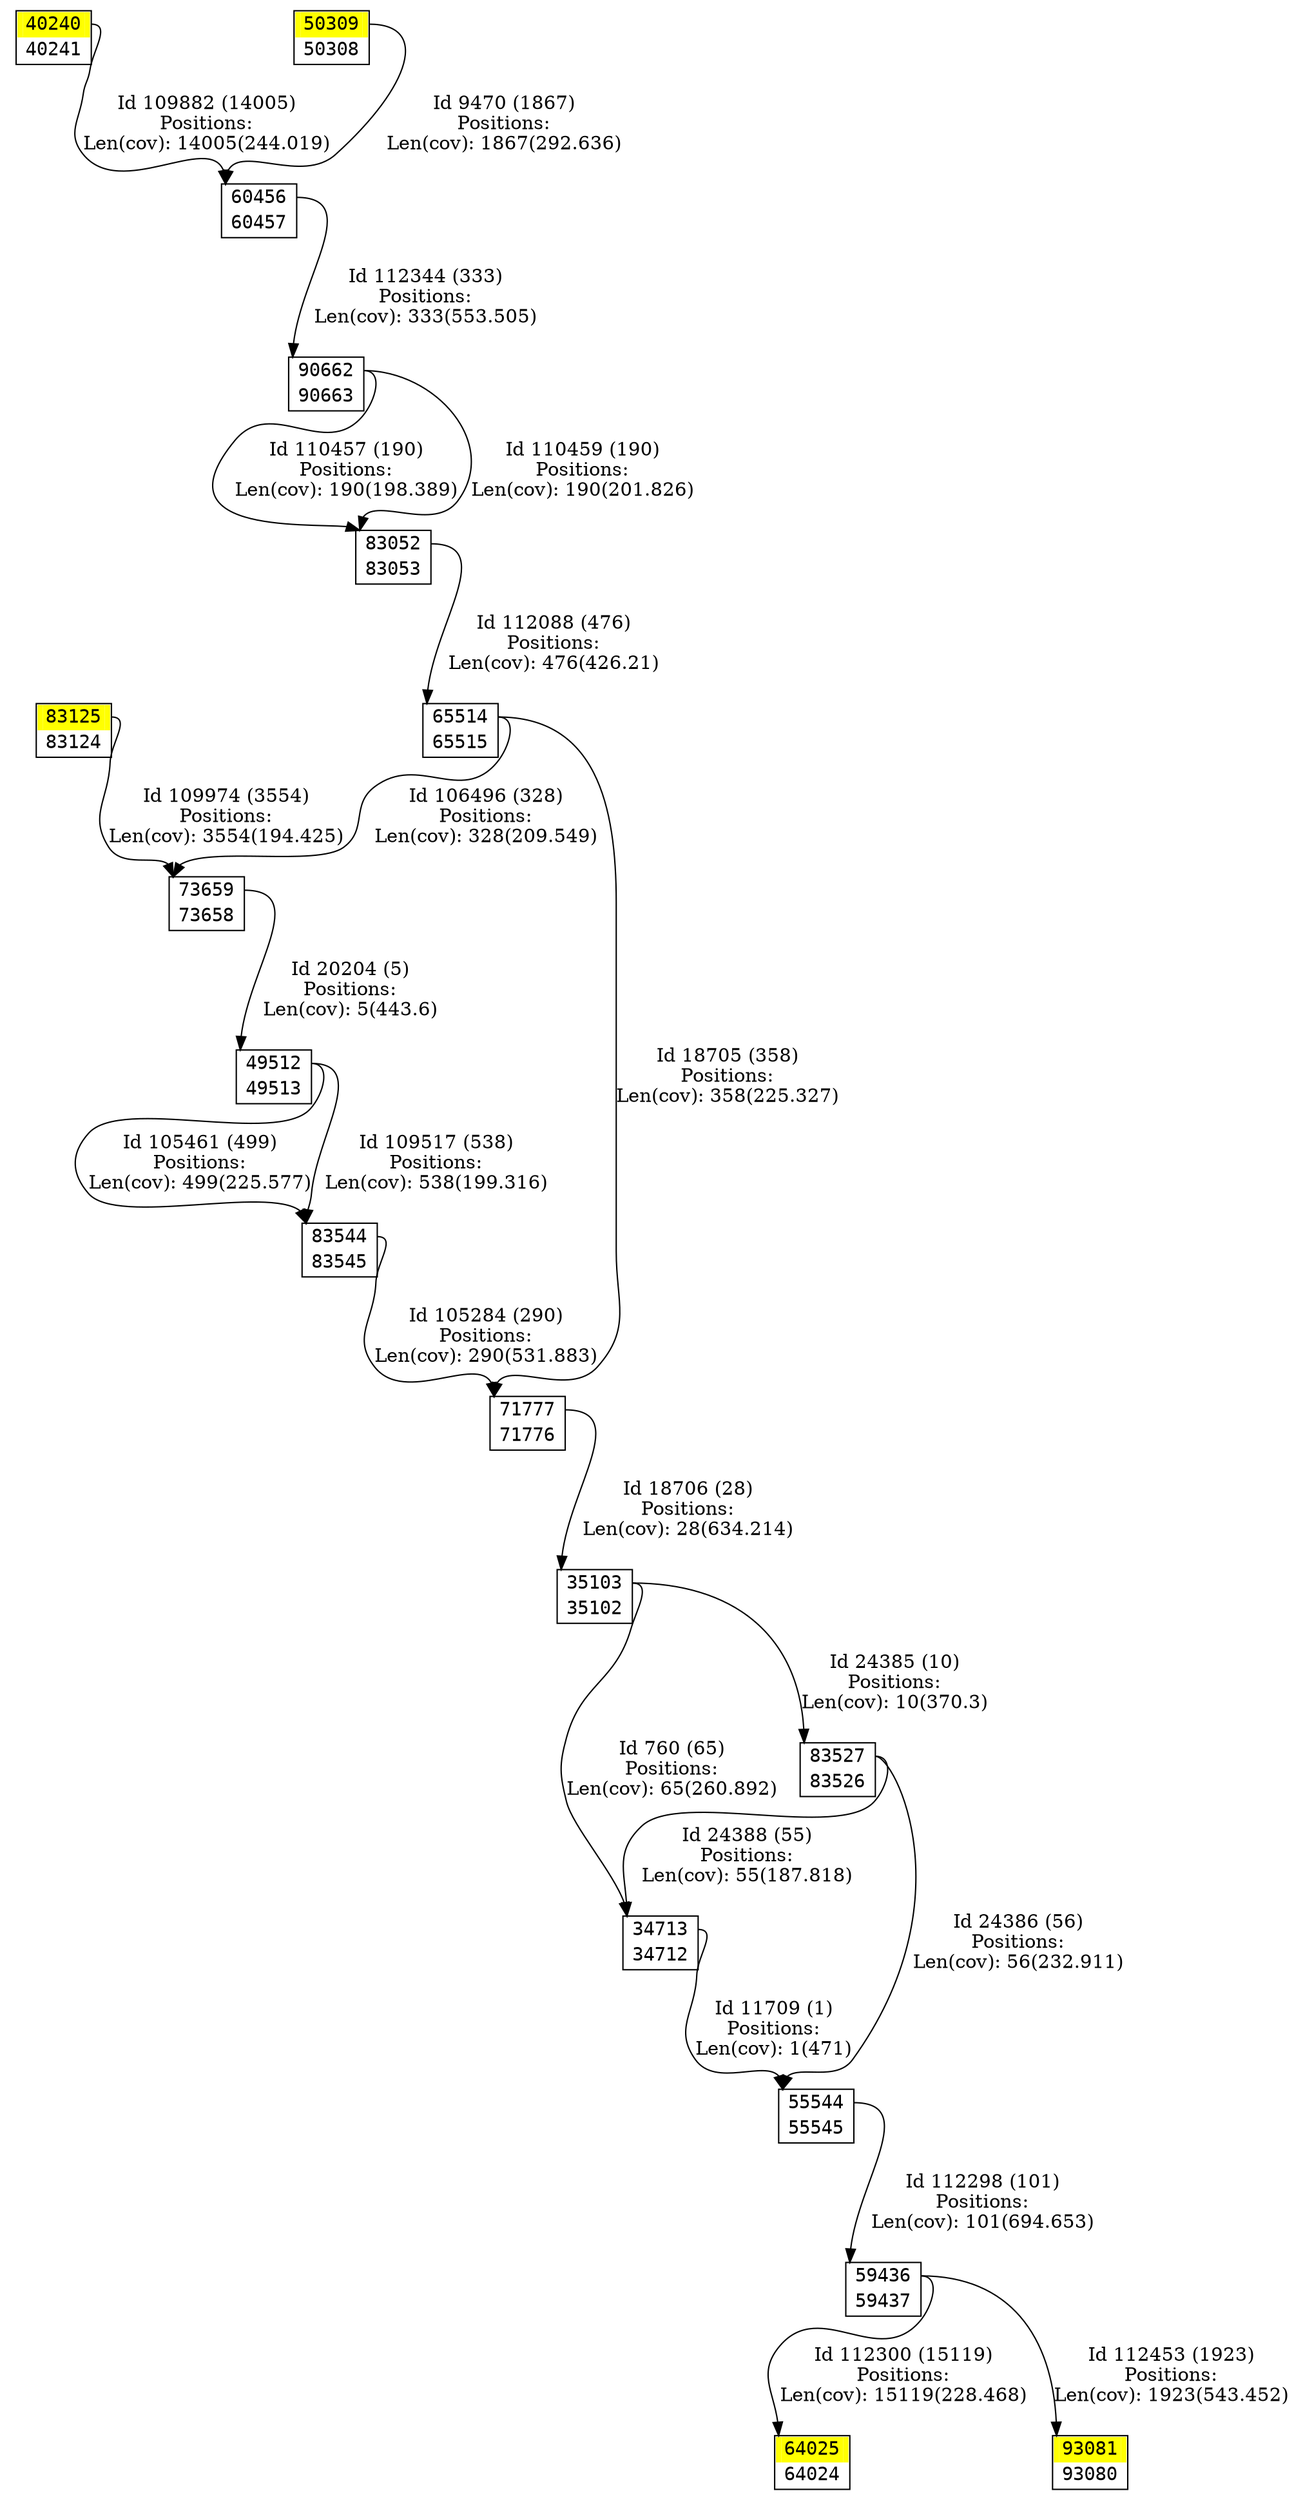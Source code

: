 digraph graph_picture {
node[fontname=<Courier> ,penwidth=<1.8> ,shape=<plaintext> ]
vertex_34712_34713[label=<<TABLE BORDER="1" CELLSPACING="0" >
<TR><TD BORDER="0" PORT = "port_34713_in" color="white" bgcolor="white" ></TD><TD BORDER="0" color="white" bgcolor="white" >34713</TD><TD BORDER="0" PORT = "port_34713_out" color="white" bgcolor="white" ></TD></TR>
<TR><TD BORDER="0" PORT = "port_34712_out" color="white" bgcolor="white" ></TD><TD BORDER="0" color="white" bgcolor="white" >34712</TD><TD BORDER="0" PORT = "port_34712_in" color="white" bgcolor="white" ></TD></TR>
</TABLE>> ,color=<black> ,URL=</vertex/34713.svg> ]
vertex_35102_35103[label=<<TABLE BORDER="1" CELLSPACING="0" >
<TR><TD BORDER="0" PORT = "port_35103_in" color="white" bgcolor="white" ></TD><TD BORDER="0" color="white" bgcolor="white" >35103</TD><TD BORDER="0" PORT = "port_35103_out" color="white" bgcolor="white" ></TD></TR>
<TR><TD BORDER="0" PORT = "port_35102_out" color="white" bgcolor="white" ></TD><TD BORDER="0" color="white" bgcolor="white" >35102</TD><TD BORDER="0" PORT = "port_35102_in" color="white" bgcolor="white" ></TD></TR>
</TABLE>> ,color=<black> ,URL=</vertex/35103.svg> ]
vertex_40240_40241[label=<<TABLE BORDER="1" CELLSPACING="0" >
<TR><TD BORDER="0" PORT = "port_40240_in" color="yellow" bgcolor="yellow" ></TD><TD BORDER="0" color="yellow" bgcolor="yellow" >40240</TD><TD BORDER="0" PORT = "port_40240_out" color="yellow" bgcolor="yellow" ></TD></TR>
<TR><TD BORDER="0" PORT = "port_40241_out" color="white" bgcolor="white" ></TD><TD BORDER="0" color="white" bgcolor="white" >40241</TD><TD BORDER="0" PORT = "port_40241_in" color="white" bgcolor="white" ></TD></TR>
</TABLE>> ,color=<black> ,URL=</vertex/40240.svg> ]
vertex_49512_49513[label=<<TABLE BORDER="1" CELLSPACING="0" >
<TR><TD BORDER="0" PORT = "port_49512_in" color="white" bgcolor="white" ></TD><TD BORDER="0" color="white" bgcolor="white" >49512</TD><TD BORDER="0" PORT = "port_49512_out" color="white" bgcolor="white" ></TD></TR>
<TR><TD BORDER="0" PORT = "port_49513_out" color="white" bgcolor="white" ></TD><TD BORDER="0" color="white" bgcolor="white" >49513</TD><TD BORDER="0" PORT = "port_49513_in" color="white" bgcolor="white" ></TD></TR>
</TABLE>> ,color=<black> ,URL=</vertex/49512.svg> ]
vertex_50308_50309[label=<<TABLE BORDER="1" CELLSPACING="0" >
<TR><TD BORDER="0" PORT = "port_50309_in" color="yellow" bgcolor="yellow" ></TD><TD BORDER="0" color="yellow" bgcolor="yellow" >50309</TD><TD BORDER="0" PORT = "port_50309_out" color="yellow" bgcolor="yellow" ></TD></TR>
<TR><TD BORDER="0" PORT = "port_50308_out" color="white" bgcolor="white" ></TD><TD BORDER="0" color="white" bgcolor="white" >50308</TD><TD BORDER="0" PORT = "port_50308_in" color="white" bgcolor="white" ></TD></TR>
</TABLE>> ,color=<black> ,URL=</vertex/50309.svg> ]
vertex_55544_55545[label=<<TABLE BORDER="1" CELLSPACING="0" >
<TR><TD BORDER="0" PORT = "port_55544_in" color="white" bgcolor="white" ></TD><TD BORDER="0" color="white" bgcolor="white" >55544</TD><TD BORDER="0" PORT = "port_55544_out" color="white" bgcolor="white" ></TD></TR>
<TR><TD BORDER="0" PORT = "port_55545_out" color="white" bgcolor="white" ></TD><TD BORDER="0" color="white" bgcolor="white" >55545</TD><TD BORDER="0" PORT = "port_55545_in" color="white" bgcolor="white" ></TD></TR>
</TABLE>> ,color=<black> ,URL=</vertex/55544.svg> ]
vertex_59436_59437[label=<<TABLE BORDER="1" CELLSPACING="0" >
<TR><TD BORDER="0" PORT = "port_59436_in" color="white" bgcolor="white" ></TD><TD BORDER="0" color="white" bgcolor="white" >59436</TD><TD BORDER="0" PORT = "port_59436_out" color="white" bgcolor="white" ></TD></TR>
<TR><TD BORDER="0" PORT = "port_59437_out" color="white" bgcolor="white" ></TD><TD BORDER="0" color="white" bgcolor="white" >59437</TD><TD BORDER="0" PORT = "port_59437_in" color="white" bgcolor="white" ></TD></TR>
</TABLE>> ,color=<black> ,URL=</vertex/59436.svg> ]
vertex_60456_60457[label=<<TABLE BORDER="1" CELLSPACING="0" >
<TR><TD BORDER="0" PORT = "port_60456_in" color="white" bgcolor="white" ></TD><TD BORDER="0" color="white" bgcolor="white" >60456</TD><TD BORDER="0" PORT = "port_60456_out" color="white" bgcolor="white" ></TD></TR>
<TR><TD BORDER="0" PORT = "port_60457_out" color="white" bgcolor="white" ></TD><TD BORDER="0" color="white" bgcolor="white" >60457</TD><TD BORDER="0" PORT = "port_60457_in" color="white" bgcolor="white" ></TD></TR>
</TABLE>> ,color=<black> ,URL=</vertex/60456.svg> ]
vertex_64024_64025[label=<<TABLE BORDER="1" CELLSPACING="0" >
<TR><TD BORDER="0" PORT = "port_64025_in" color="yellow" bgcolor="yellow" ></TD><TD BORDER="0" color="yellow" bgcolor="yellow" >64025</TD><TD BORDER="0" PORT = "port_64025_out" color="yellow" bgcolor="yellow" ></TD></TR>
<TR><TD BORDER="0" PORT = "port_64024_out" color="white" bgcolor="white" ></TD><TD BORDER="0" color="white" bgcolor="white" >64024</TD><TD BORDER="0" PORT = "port_64024_in" color="white" bgcolor="white" ></TD></TR>
</TABLE>> ,color=<black> ,URL=</vertex/64025.svg> ]
vertex_65514_65515[label=<<TABLE BORDER="1" CELLSPACING="0" >
<TR><TD BORDER="0" PORT = "port_65514_in" color="white" bgcolor="white" ></TD><TD BORDER="0" color="white" bgcolor="white" >65514</TD><TD BORDER="0" PORT = "port_65514_out" color="white" bgcolor="white" ></TD></TR>
<TR><TD BORDER="0" PORT = "port_65515_out" color="white" bgcolor="white" ></TD><TD BORDER="0" color="white" bgcolor="white" >65515</TD><TD BORDER="0" PORT = "port_65515_in" color="white" bgcolor="white" ></TD></TR>
</TABLE>> ,color=<black> ,URL=</vertex/65514.svg> ]
vertex_71776_71777[label=<<TABLE BORDER="1" CELLSPACING="0" >
<TR><TD BORDER="0" PORT = "port_71777_in" color="white" bgcolor="white" ></TD><TD BORDER="0" color="white" bgcolor="white" >71777</TD><TD BORDER="0" PORT = "port_71777_out" color="white" bgcolor="white" ></TD></TR>
<TR><TD BORDER="0" PORT = "port_71776_out" color="white" bgcolor="white" ></TD><TD BORDER="0" color="white" bgcolor="white" >71776</TD><TD BORDER="0" PORT = "port_71776_in" color="white" bgcolor="white" ></TD></TR>
</TABLE>> ,color=<black> ,URL=</vertex/71777.svg> ]
vertex_73658_73659[label=<<TABLE BORDER="1" CELLSPACING="0" >
<TR><TD BORDER="0" PORT = "port_73659_in" color="white" bgcolor="white" ></TD><TD BORDER="0" color="white" bgcolor="white" >73659</TD><TD BORDER="0" PORT = "port_73659_out" color="white" bgcolor="white" ></TD></TR>
<TR><TD BORDER="0" PORT = "port_73658_out" color="white" bgcolor="white" ></TD><TD BORDER="0" color="white" bgcolor="white" >73658</TD><TD BORDER="0" PORT = "port_73658_in" color="white" bgcolor="white" ></TD></TR>
</TABLE>> ,color=<black> ,URL=</vertex/73659.svg> ]
vertex_83052_83053[label=<<TABLE BORDER="1" CELLSPACING="0" >
<TR><TD BORDER="0" PORT = "port_83052_in" color="white" bgcolor="white" ></TD><TD BORDER="0" color="white" bgcolor="white" >83052</TD><TD BORDER="0" PORT = "port_83052_out" color="white" bgcolor="white" ></TD></TR>
<TR><TD BORDER="0" PORT = "port_83053_out" color="white" bgcolor="white" ></TD><TD BORDER="0" color="white" bgcolor="white" >83053</TD><TD BORDER="0" PORT = "port_83053_in" color="white" bgcolor="white" ></TD></TR>
</TABLE>> ,color=<black> ,URL=</vertex/83052.svg> ]
vertex_83124_83125[label=<<TABLE BORDER="1" CELLSPACING="0" >
<TR><TD BORDER="0" PORT = "port_83125_in" color="yellow" bgcolor="yellow" ></TD><TD BORDER="0" color="yellow" bgcolor="yellow" >83125</TD><TD BORDER="0" PORT = "port_83125_out" color="yellow" bgcolor="yellow" ></TD></TR>
<TR><TD BORDER="0" PORT = "port_83124_out" color="white" bgcolor="white" ></TD><TD BORDER="0" color="white" bgcolor="white" >83124</TD><TD BORDER="0" PORT = "port_83124_in" color="white" bgcolor="white" ></TD></TR>
</TABLE>> ,color=<black> ,URL=</vertex/83125.svg> ]
vertex_83526_83527[label=<<TABLE BORDER="1" CELLSPACING="0" >
<TR><TD BORDER="0" PORT = "port_83527_in" color="white" bgcolor="white" ></TD><TD BORDER="0" color="white" bgcolor="white" >83527</TD><TD BORDER="0" PORT = "port_83527_out" color="white" bgcolor="white" ></TD></TR>
<TR><TD BORDER="0" PORT = "port_83526_out" color="white" bgcolor="white" ></TD><TD BORDER="0" color="white" bgcolor="white" >83526</TD><TD BORDER="0" PORT = "port_83526_in" color="white" bgcolor="white" ></TD></TR>
</TABLE>> ,color=<black> ,URL=</vertex/83527.svg> ]
vertex_83544_83545[label=<<TABLE BORDER="1" CELLSPACING="0" >
<TR><TD BORDER="0" PORT = "port_83544_in" color="white" bgcolor="white" ></TD><TD BORDER="0" color="white" bgcolor="white" >83544</TD><TD BORDER="0" PORT = "port_83544_out" color="white" bgcolor="white" ></TD></TR>
<TR><TD BORDER="0" PORT = "port_83545_out" color="white" bgcolor="white" ></TD><TD BORDER="0" color="white" bgcolor="white" >83545</TD><TD BORDER="0" PORT = "port_83545_in" color="white" bgcolor="white" ></TD></TR>
</TABLE>> ,color=<black> ,URL=</vertex/83544.svg> ]
vertex_90662_90663[label=<<TABLE BORDER="1" CELLSPACING="0" >
<TR><TD BORDER="0" PORT = "port_90662_in" color="white" bgcolor="white" ></TD><TD BORDER="0" color="white" bgcolor="white" >90662</TD><TD BORDER="0" PORT = "port_90662_out" color="white" bgcolor="white" ></TD></TR>
<TR><TD BORDER="0" PORT = "port_90663_out" color="white" bgcolor="white" ></TD><TD BORDER="0" color="white" bgcolor="white" >90663</TD><TD BORDER="0" PORT = "port_90663_in" color="white" bgcolor="white" ></TD></TR>
</TABLE>> ,color=<black> ,URL=</vertex/90662.svg> ]
vertex_93080_93081[label=<<TABLE BORDER="1" CELLSPACING="0" >
<TR><TD BORDER="0" PORT = "port_93081_in" color="yellow" bgcolor="yellow" ></TD><TD BORDER="0" color="yellow" bgcolor="yellow" >93081</TD><TD BORDER="0" PORT = "port_93081_out" color="yellow" bgcolor="yellow" ></TD></TR>
<TR><TD BORDER="0" PORT = "port_93080_out" color="white" bgcolor="white" ></TD><TD BORDER="0" color="white" bgcolor="white" >93080</TD><TD BORDER="0" PORT = "port_93080_in" color="white" bgcolor="white" ></TD></TR>
</TABLE>> ,color=<black> ,URL=</vertex/93081.svg> ]
vertex_35102_35103:port_35103_out->vertex_34712_34713:port_34713_in[label="Id 760 (65)\nPositions:\nLen(cov): 65(260.892)" ,color=<black> ]
vertex_50308_50309:port_50309_out->vertex_60456_60457:port_60456_in[label="Id 9470 (1867)\nPositions:\nLen(cov): 1867(292.636)" ,color=<black> ]
vertex_34712_34713:port_34713_out->vertex_55544_55545:port_55544_in[label="Id 11709 (1)\nPositions:\nLen(cov): 1(471)" ,color=<black> ]
vertex_65514_65515:port_65514_out->vertex_71776_71777:port_71777_in[label="Id 18705 (358)\nPositions:\nLen(cov): 358(225.327)" ,color=<black> ]
vertex_71776_71777:port_71777_out->vertex_35102_35103:port_35103_in[label="Id 18706 (28)\nPositions:\nLen(cov): 28(634.214)" ,color=<black> ]
vertex_73658_73659:port_73659_out->vertex_49512_49513:port_49512_in[label="Id 20204 (5)\nPositions:\nLen(cov): 5(443.6)" ,color=<black> ]
vertex_35102_35103:port_35103_out->vertex_83526_83527:port_83527_in[label="Id 24385 (10)\nPositions:\nLen(cov): 10(370.3)" ,color=<black> ]
vertex_83526_83527:port_83527_out->vertex_55544_55545:port_55544_in[label="Id 24386 (56)\nPositions:\nLen(cov): 56(232.911)" ,color=<black> ]
vertex_83526_83527:port_83527_out->vertex_34712_34713:port_34713_in[label="Id 24388 (55)\nPositions:\nLen(cov): 55(187.818)" ,color=<black> ]
vertex_83544_83545:port_83544_out->vertex_71776_71777:port_71777_in[label="Id 105284 (290)\nPositions:\nLen(cov): 290(531.883)" ,color=<black> ]
vertex_49512_49513:port_49512_out->vertex_83544_83545:port_83544_in[label="Id 105461 (499)\nPositions:\nLen(cov): 499(225.577)" ,color=<black> ]
vertex_65514_65515:port_65514_out->vertex_73658_73659:port_73659_in[label="Id 106496 (328)\nPositions:\nLen(cov): 328(209.549)" ,color=<black> ]
vertex_49512_49513:port_49512_out->vertex_83544_83545:port_83544_in[label="Id 109517 (538)\nPositions:\nLen(cov): 538(199.316)" ,color=<black> ]
vertex_40240_40241:port_40240_out->vertex_60456_60457:port_60456_in[label="Id 109882 (14005)\nPositions:\nLen(cov): 14005(244.019)" ,color=<black> ]
vertex_83124_83125:port_83125_out->vertex_73658_73659:port_73659_in[label="Id 109974 (3554)\nPositions:\nLen(cov): 3554(194.425)" ,color=<black> ]
vertex_90662_90663:port_90662_out->vertex_83052_83053:port_83052_in[label="Id 110457 (190)\nPositions:\nLen(cov): 190(198.389)" ,color=<black> ]
vertex_90662_90663:port_90662_out->vertex_83052_83053:port_83052_in[label="Id 110459 (190)\nPositions:\nLen(cov): 190(201.826)" ,color=<black> ]
vertex_83052_83053:port_83052_out->vertex_65514_65515:port_65514_in[label="Id 112088 (476)\nPositions:\nLen(cov): 476(426.21)" ,color=<black> ]
vertex_55544_55545:port_55544_out->vertex_59436_59437:port_59436_in[label="Id 112298 (101)\nPositions:\nLen(cov): 101(694.653)" ,color=<black> ]
vertex_59436_59437:port_59436_out->vertex_64024_64025:port_64025_in[label="Id 112300 (15119)\nPositions:\nLen(cov): 15119(228.468)" ,color=<black> ]
vertex_60456_60457:port_60456_out->vertex_90662_90663:port_90662_in[label="Id 112344 (333)\nPositions:\nLen(cov): 333(553.505)" ,color=<black> ]
vertex_59436_59437:port_59436_out->vertex_93080_93081:port_93081_in[label="Id 112453 (1923)\nPositions:\nLen(cov): 1923(543.452)" ,color=<black> ]
}

